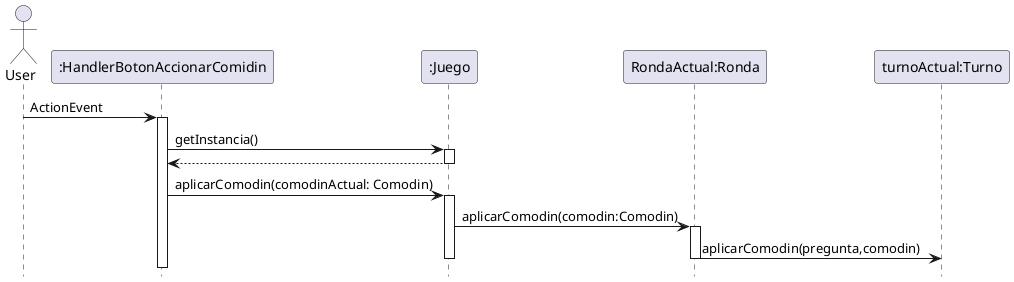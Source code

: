 @startuml
hide footbox
Actor User
User -> ":HandlerBotonAccionarComidin": ActionEvent
activate ":HandlerBotonAccionarComidin"
":HandlerBotonAccionarComidin"-> ":Juego": getInstancia()
activate ":Juego"
":Juego" --> ":HandlerBotonAccionarComidin"
deactivate ":Juego"

":HandlerBotonAccionarComidin" -> ":Juego" : aplicarComodin(comodinActual: Comodin)

activate ":Juego"
":Juego" ->"RondaActual:Ronda":aplicarComodin(comodin:Comodin)
activate "RondaActual:Ronda"
"RondaActual:Ronda" ->"turnoActual:Turno":aplicarComodin(pregunta,comodin)


deactivate ":Juego"
deactivate "RondaActual:Ronda"

@enduml